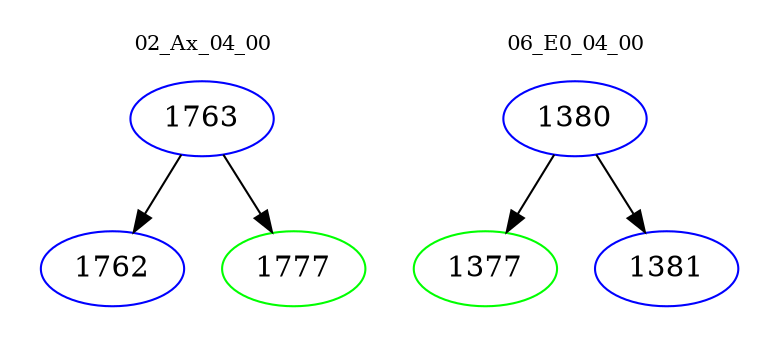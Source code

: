 digraph{
subgraph cluster_0 {
color = white
label = "02_Ax_04_00";
fontsize=10;
T0_1763 [label="1763", color="blue"]
T0_1763 -> T0_1762 [color="black"]
T0_1762 [label="1762", color="blue"]
T0_1763 -> T0_1777 [color="black"]
T0_1777 [label="1777", color="green"]
}
subgraph cluster_1 {
color = white
label = "06_E0_04_00";
fontsize=10;
T1_1380 [label="1380", color="blue"]
T1_1380 -> T1_1377 [color="black"]
T1_1377 [label="1377", color="green"]
T1_1380 -> T1_1381 [color="black"]
T1_1381 [label="1381", color="blue"]
}
}
